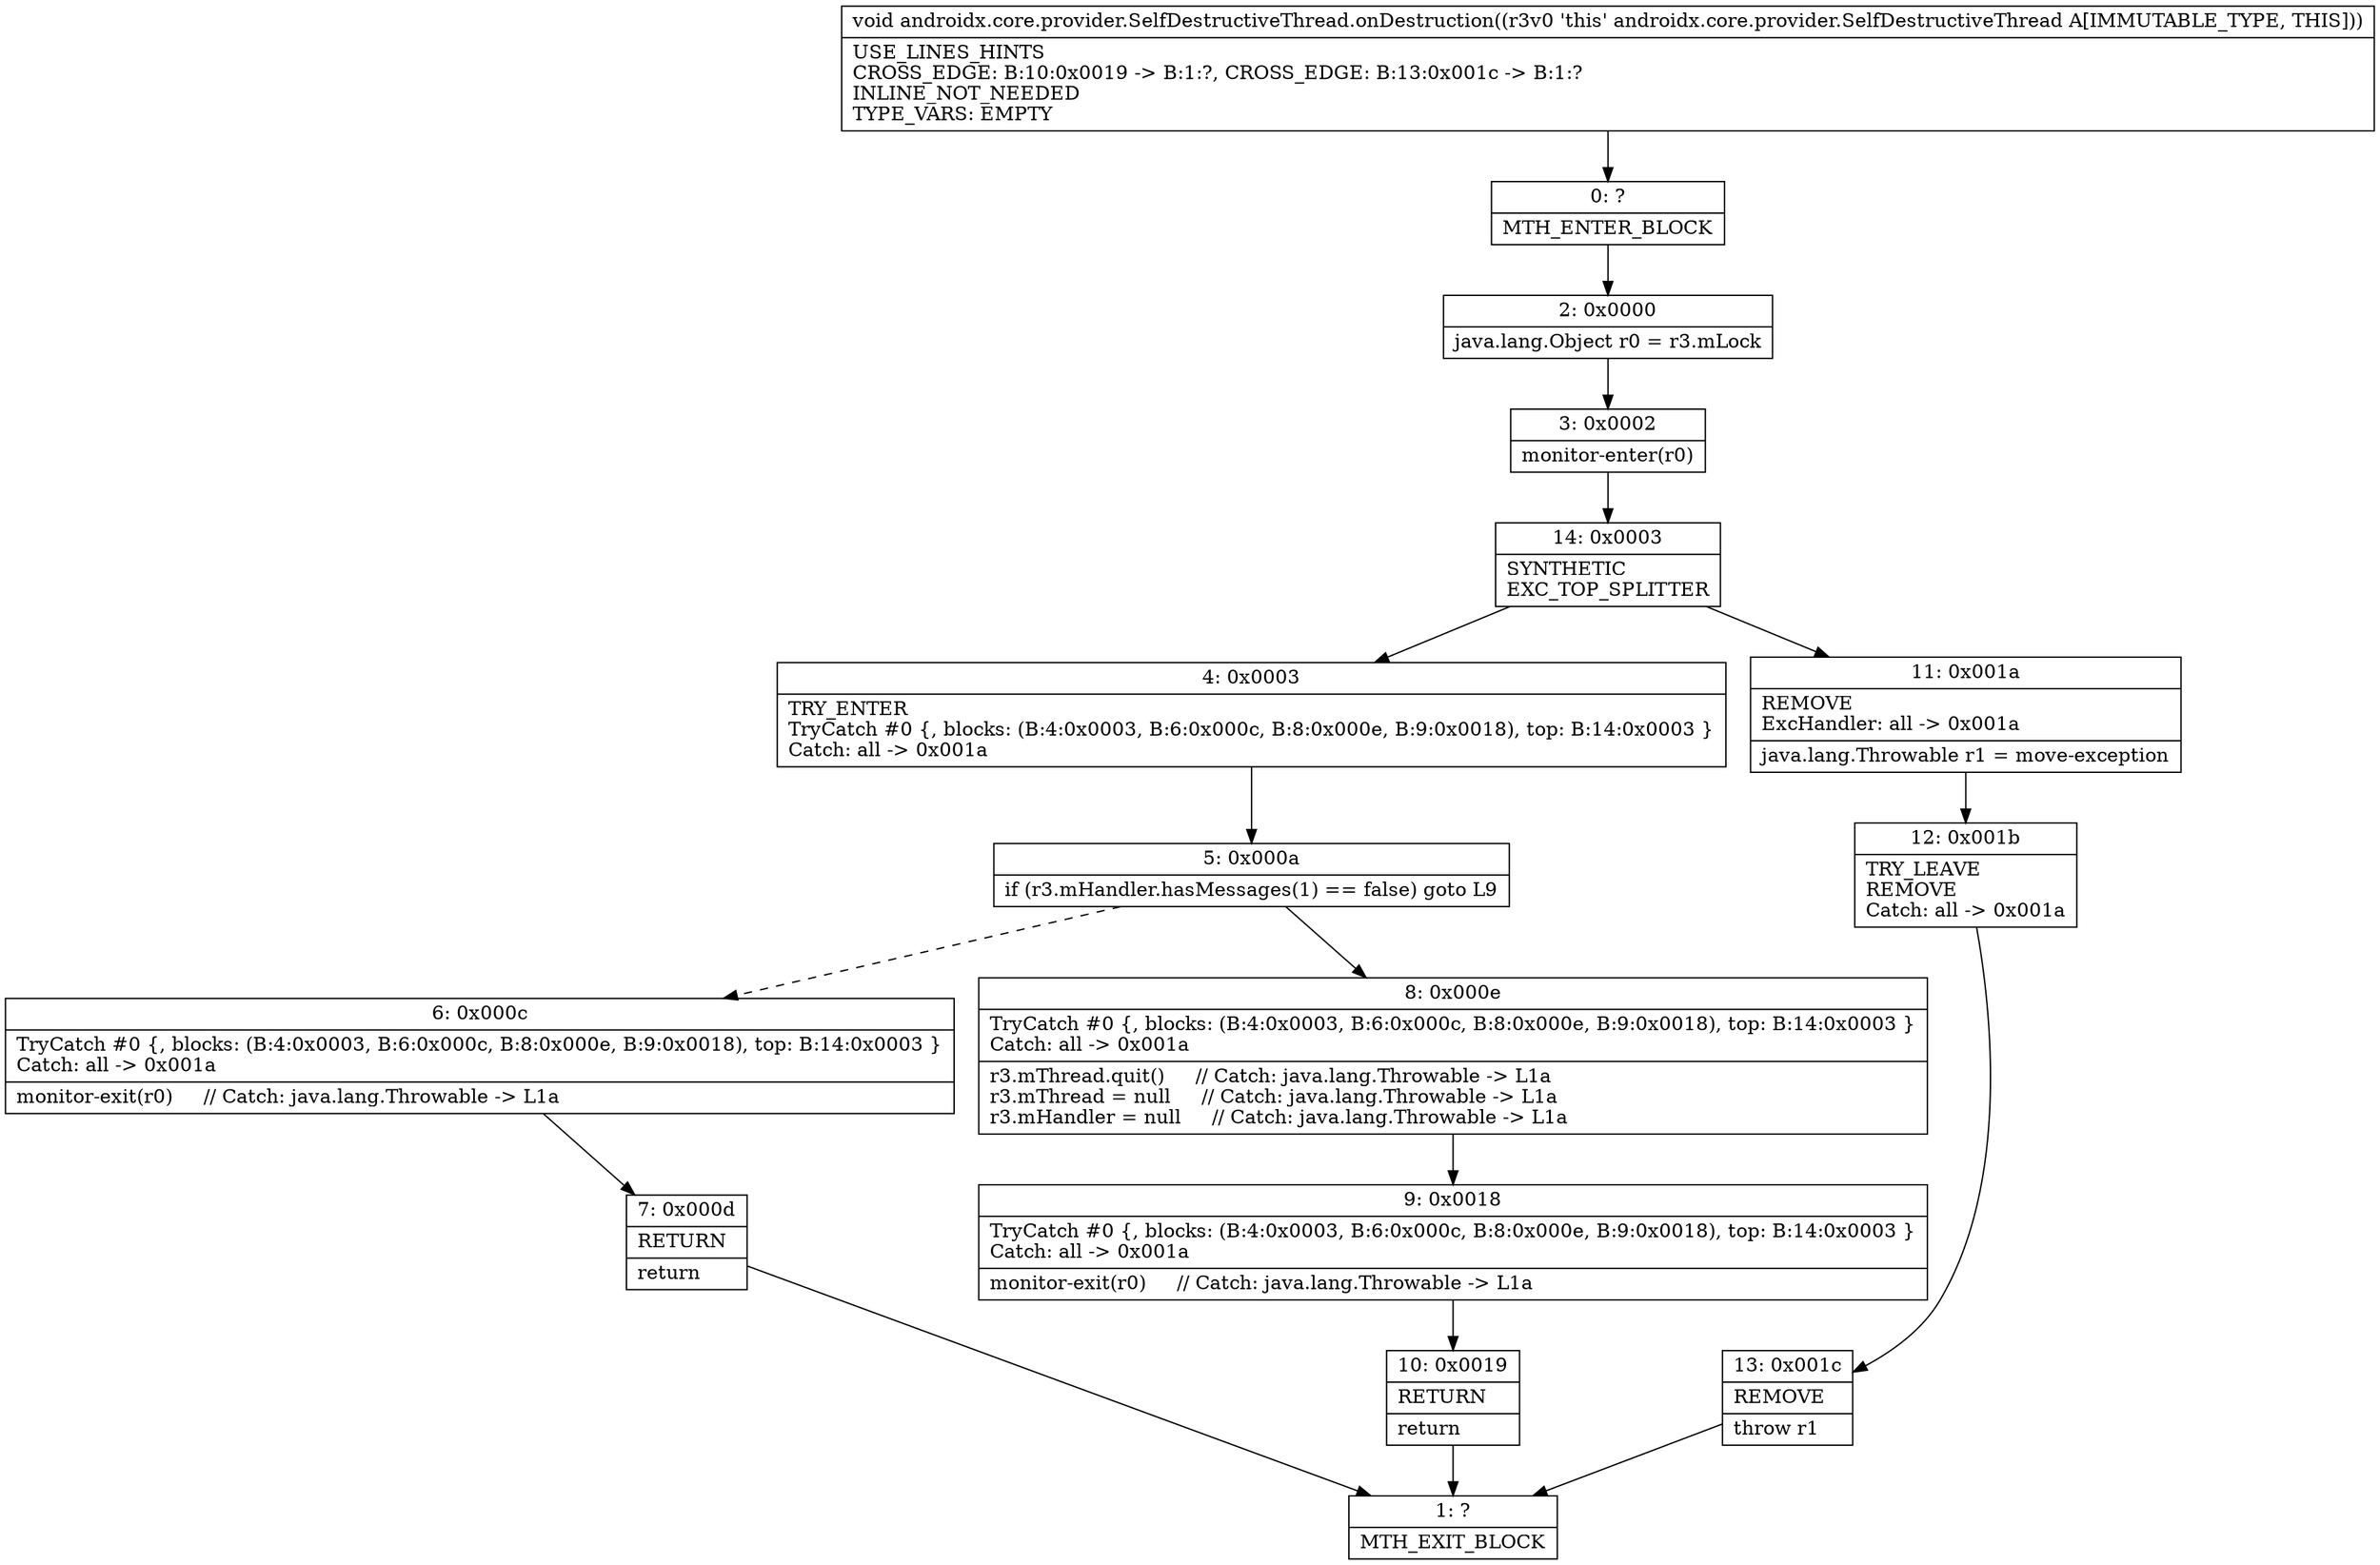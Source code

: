 digraph "CFG forandroidx.core.provider.SelfDestructiveThread.onDestruction()V" {
Node_0 [shape=record,label="{0\:\ ?|MTH_ENTER_BLOCK\l}"];
Node_2 [shape=record,label="{2\:\ 0x0000|java.lang.Object r0 = r3.mLock\l}"];
Node_3 [shape=record,label="{3\:\ 0x0002|monitor\-enter(r0)\l}"];
Node_14 [shape=record,label="{14\:\ 0x0003|SYNTHETIC\lEXC_TOP_SPLITTER\l}"];
Node_4 [shape=record,label="{4\:\ 0x0003|TRY_ENTER\lTryCatch #0 \{, blocks: (B:4:0x0003, B:6:0x000c, B:8:0x000e, B:9:0x0018), top: B:14:0x0003 \}\lCatch: all \-\> 0x001a\l}"];
Node_5 [shape=record,label="{5\:\ 0x000a|if (r3.mHandler.hasMessages(1) == false) goto L9\l}"];
Node_6 [shape=record,label="{6\:\ 0x000c|TryCatch #0 \{, blocks: (B:4:0x0003, B:6:0x000c, B:8:0x000e, B:9:0x0018), top: B:14:0x0003 \}\lCatch: all \-\> 0x001a\l|monitor\-exit(r0)     \/\/ Catch: java.lang.Throwable \-\> L1a\l}"];
Node_7 [shape=record,label="{7\:\ 0x000d|RETURN\l|return\l}"];
Node_1 [shape=record,label="{1\:\ ?|MTH_EXIT_BLOCK\l}"];
Node_8 [shape=record,label="{8\:\ 0x000e|TryCatch #0 \{, blocks: (B:4:0x0003, B:6:0x000c, B:8:0x000e, B:9:0x0018), top: B:14:0x0003 \}\lCatch: all \-\> 0x001a\l|r3.mThread.quit()     \/\/ Catch: java.lang.Throwable \-\> L1a\lr3.mThread = null     \/\/ Catch: java.lang.Throwable \-\> L1a\lr3.mHandler = null     \/\/ Catch: java.lang.Throwable \-\> L1a\l}"];
Node_9 [shape=record,label="{9\:\ 0x0018|TryCatch #0 \{, blocks: (B:4:0x0003, B:6:0x000c, B:8:0x000e, B:9:0x0018), top: B:14:0x0003 \}\lCatch: all \-\> 0x001a\l|monitor\-exit(r0)     \/\/ Catch: java.lang.Throwable \-\> L1a\l}"];
Node_10 [shape=record,label="{10\:\ 0x0019|RETURN\l|return\l}"];
Node_11 [shape=record,label="{11\:\ 0x001a|REMOVE\lExcHandler: all \-\> 0x001a\l|java.lang.Throwable r1 = move\-exception\l}"];
Node_12 [shape=record,label="{12\:\ 0x001b|TRY_LEAVE\lREMOVE\lCatch: all \-\> 0x001a\l}"];
Node_13 [shape=record,label="{13\:\ 0x001c|REMOVE\l|throw r1\l}"];
MethodNode[shape=record,label="{void androidx.core.provider.SelfDestructiveThread.onDestruction((r3v0 'this' androidx.core.provider.SelfDestructiveThread A[IMMUTABLE_TYPE, THIS]))  | USE_LINES_HINTS\lCROSS_EDGE: B:10:0x0019 \-\> B:1:?, CROSS_EDGE: B:13:0x001c \-\> B:1:?\lINLINE_NOT_NEEDED\lTYPE_VARS: EMPTY\l}"];
MethodNode -> Node_0;Node_0 -> Node_2;
Node_2 -> Node_3;
Node_3 -> Node_14;
Node_14 -> Node_4;
Node_14 -> Node_11;
Node_4 -> Node_5;
Node_5 -> Node_6[style=dashed];
Node_5 -> Node_8;
Node_6 -> Node_7;
Node_7 -> Node_1;
Node_8 -> Node_9;
Node_9 -> Node_10;
Node_10 -> Node_1;
Node_11 -> Node_12;
Node_12 -> Node_13;
Node_13 -> Node_1;
}

